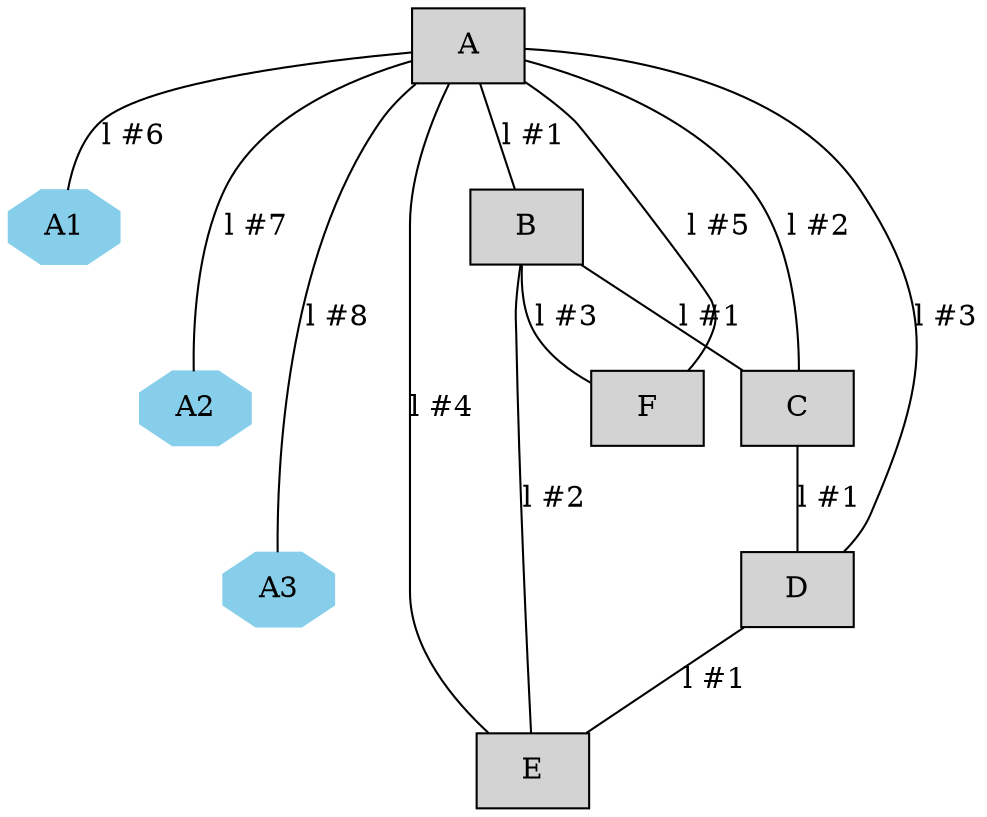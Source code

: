graph G {
	node [shape=box,style=filled];
	{node [width=.3,height=.3,shape=octagon,style=filled,color=skyblue] A1 A2 A3}
	A -- A1 [label="l #6"];
	A -- A2 [label="l #7"];
	A -- A3 [label="l #8"];
	{edge [style=invis]; A1 -- A2 -- A3}

	edge [len=3];
	A -- B [label="l #1"];
	A -- C [label="l #2"];
	A -- D [label="l #3"];
	A -- E [label="l #4"];
	A -- F [label="l #5"];
	B -- C [label="l #1"];
	B -- E [label="l #2"];
	B -- F [label="l #3"];
	C -- D [label="l #1"];
	D -- E [label="l #1"];

	/*
	A [color=gold,label="hello\nworld",fontname="Times-Italic"];
	B [color=greenpale];
	C [color=lightgrey];
	D [color=lemonchiffon];
	E [color=turquoise];
	F [color=blanchedalmond];
	*/
}
